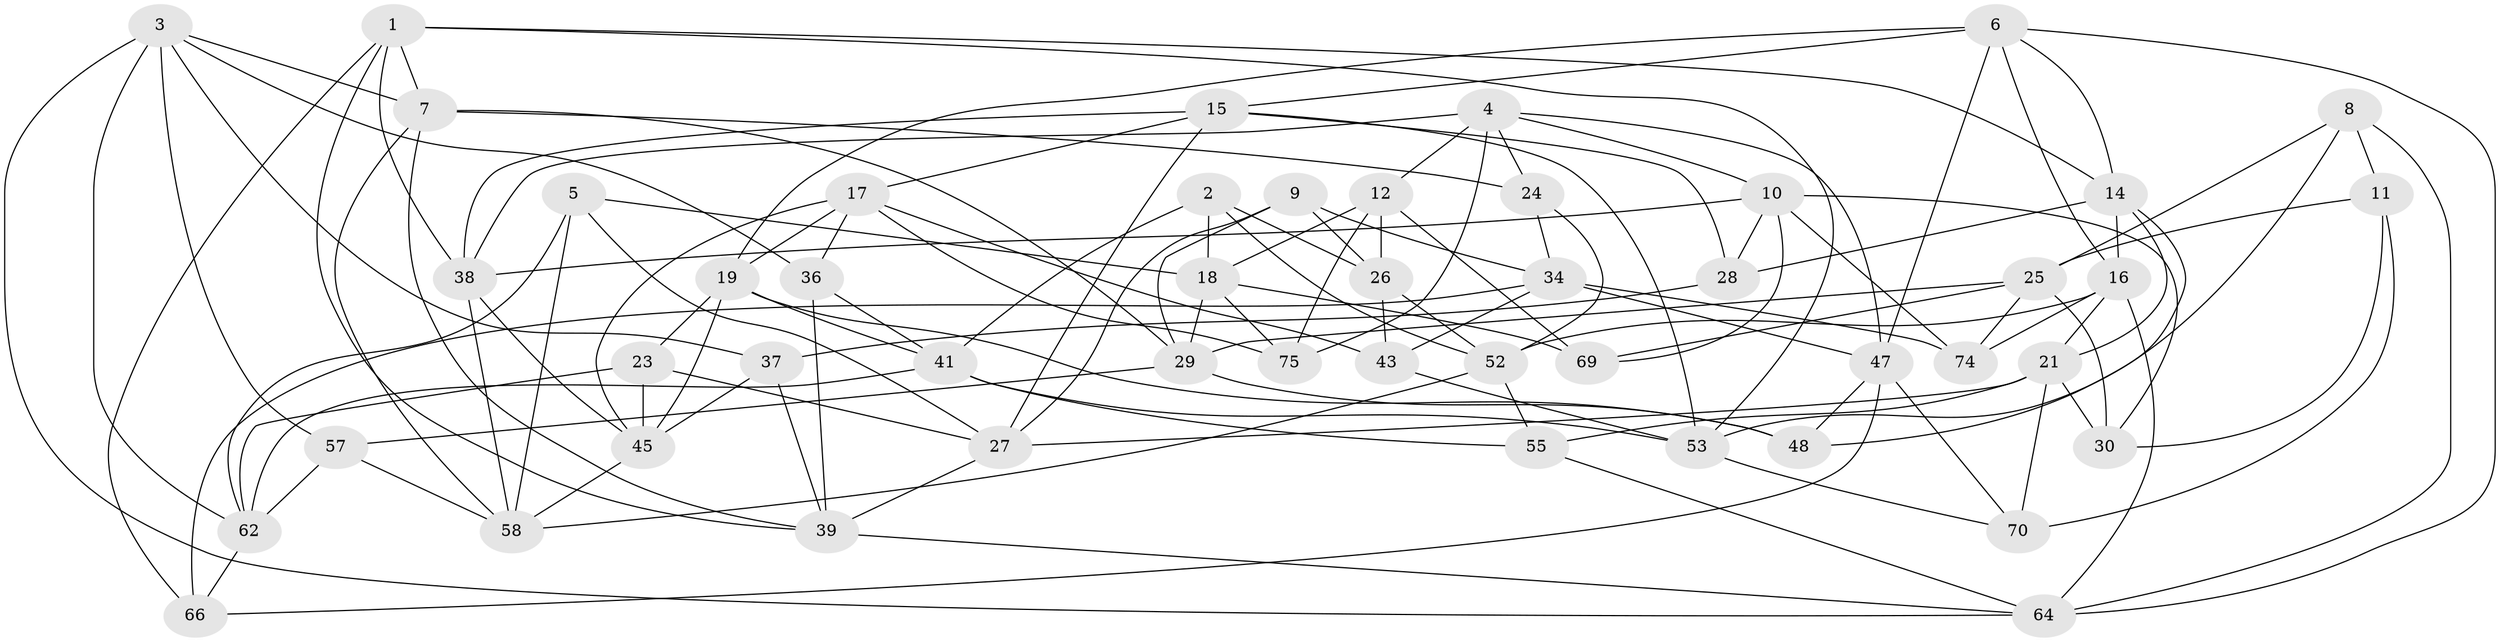 // Generated by graph-tools (version 1.1) at 2025/24/03/03/25 07:24:22]
// undirected, 49 vertices, 126 edges
graph export_dot {
graph [start="1"]
  node [color=gray90,style=filled];
  1 [super="+20"];
  2;
  3 [super="+76"];
  4 [super="+63"];
  5;
  6 [super="+13"];
  7 [super="+35"];
  8;
  9;
  10 [super="+22"];
  11;
  12 [super="+54"];
  14 [super="+77"];
  15 [super="+42"];
  16 [super="+33"];
  17 [super="+32"];
  18 [super="+67"];
  19 [super="+49"];
  21 [super="+59"];
  23;
  24;
  25 [super="+31"];
  26 [super="+40"];
  27 [super="+73"];
  28;
  29 [super="+61"];
  30;
  34 [super="+46"];
  36;
  37;
  38 [super="+56"];
  39 [super="+71"];
  41 [super="+44"];
  43;
  45 [super="+51"];
  47 [super="+50"];
  48;
  52 [super="+78"];
  53 [super="+60"];
  55;
  57;
  58 [super="+72"];
  62 [super="+65"];
  64 [super="+68"];
  66;
  69;
  70;
  74;
  75;
  1 -- 39;
  1 -- 66;
  1 -- 53;
  1 -- 14;
  1 -- 38;
  1 -- 7;
  2 -- 26;
  2 -- 41;
  2 -- 18;
  2 -- 52;
  3 -- 62;
  3 -- 36;
  3 -- 57;
  3 -- 64;
  3 -- 37;
  3 -- 7;
  4 -- 24;
  4 -- 12;
  4 -- 47;
  4 -- 75;
  4 -- 38;
  4 -- 10;
  5 -- 58;
  5 -- 62;
  5 -- 18;
  5 -- 27;
  6 -- 14;
  6 -- 16;
  6 -- 64;
  6 -- 47;
  6 -- 15;
  6 -- 19;
  7 -- 39;
  7 -- 29;
  7 -- 24;
  7 -- 58;
  8 -- 11;
  8 -- 64;
  8 -- 25;
  8 -- 53;
  9 -- 34;
  9 -- 27;
  9 -- 29;
  9 -- 26;
  10 -- 69;
  10 -- 38;
  10 -- 30;
  10 -- 28;
  10 -- 74;
  11 -- 70;
  11 -- 25;
  11 -- 30;
  12 -- 69;
  12 -- 75;
  12 -- 18;
  12 -- 26 [weight=2];
  14 -- 28;
  14 -- 16;
  14 -- 48;
  14 -- 21;
  15 -- 28;
  15 -- 27;
  15 -- 53;
  15 -- 17;
  15 -- 38;
  16 -- 52;
  16 -- 74;
  16 -- 64;
  16 -- 21;
  17 -- 75;
  17 -- 43;
  17 -- 36;
  17 -- 45;
  17 -- 19;
  18 -- 75;
  18 -- 69;
  18 -- 29;
  19 -- 23;
  19 -- 48;
  19 -- 45;
  19 -- 41;
  21 -- 70;
  21 -- 27;
  21 -- 30;
  21 -- 55;
  23 -- 45;
  23 -- 62;
  23 -- 27;
  24 -- 34;
  24 -- 52;
  25 -- 29;
  25 -- 74;
  25 -- 69;
  25 -- 30;
  26 -- 52;
  26 -- 43;
  27 -- 39;
  28 -- 37;
  29 -- 48;
  29 -- 57;
  34 -- 43;
  34 -- 74;
  34 -- 66;
  34 -- 47;
  36 -- 39;
  36 -- 41;
  37 -- 45;
  37 -- 39;
  38 -- 58;
  38 -- 45;
  39 -- 64;
  41 -- 55;
  41 -- 62;
  41 -- 53;
  43 -- 53;
  45 -- 58;
  47 -- 66;
  47 -- 48;
  47 -- 70;
  52 -- 58;
  52 -- 55;
  53 -- 70;
  55 -- 64;
  57 -- 62;
  57 -- 58;
  62 -- 66;
}
